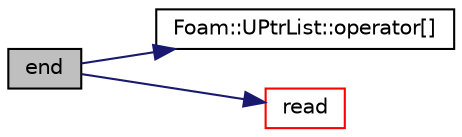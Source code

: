 digraph "end"
{
  bgcolor="transparent";
  edge [fontname="Helvetica",fontsize="10",labelfontname="Helvetica",labelfontsize="10"];
  node [fontname="Helvetica",fontsize="10",shape=record];
  rankdir="LR";
  Node4224 [label="end",height=0.2,width=0.4,color="black", fillcolor="grey75", style="filled", fontcolor="black"];
  Node4224 -> Node4225 [color="midnightblue",fontsize="10",style="solid",fontname="Helvetica"];
  Node4225 [label="Foam::UPtrList::operator[]",height=0.2,width=0.4,color="black",URL="$a27101.html#a92eab3a97cd59afdf63a26b0a90642a9",tooltip="Return element const reference. "];
  Node4224 -> Node4226 [color="midnightblue",fontsize="10",style="solid",fontname="Helvetica"];
  Node4226 [label="read",height=0.2,width=0.4,color="red",URL="$a27221.html#af816873151ddb0126e98bb2f914d8ed5",tooltip="Read and set the function objects if their data have changed. "];
}
